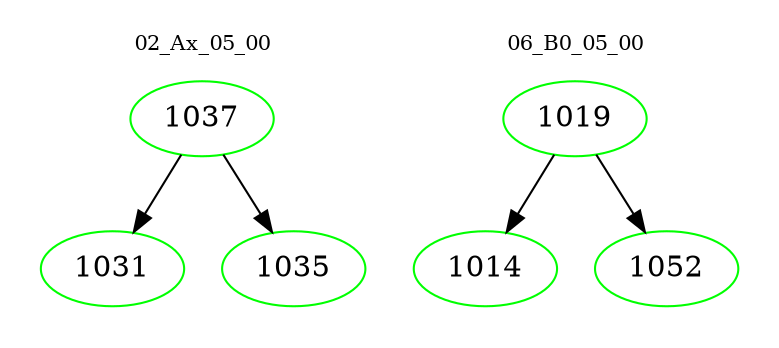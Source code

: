 digraph{
subgraph cluster_0 {
color = white
label = "02_Ax_05_00";
fontsize=10;
T0_1037 [label="1037", color="green"]
T0_1037 -> T0_1031 [color="black"]
T0_1031 [label="1031", color="green"]
T0_1037 -> T0_1035 [color="black"]
T0_1035 [label="1035", color="green"]
}
subgraph cluster_1 {
color = white
label = "06_B0_05_00";
fontsize=10;
T1_1019 [label="1019", color="green"]
T1_1019 -> T1_1014 [color="black"]
T1_1014 [label="1014", color="green"]
T1_1019 -> T1_1052 [color="black"]
T1_1052 [label="1052", color="green"]
}
}
